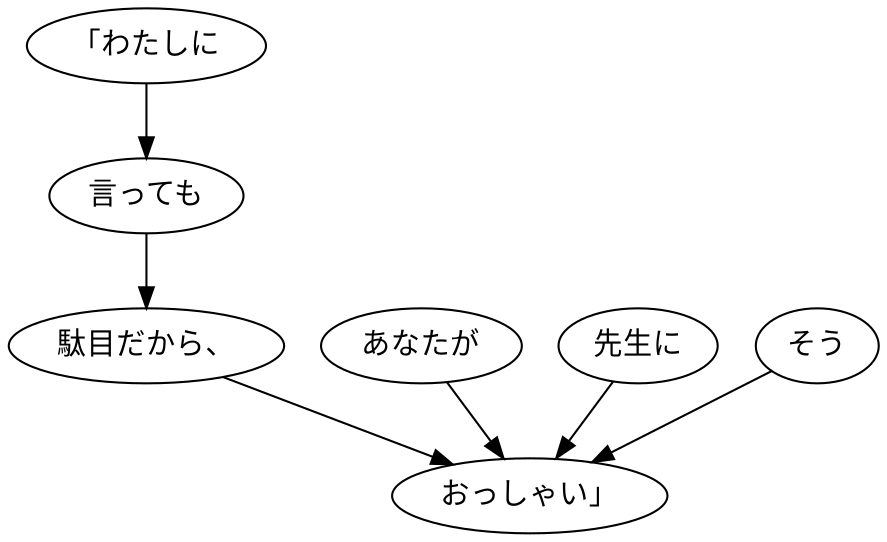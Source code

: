digraph graph2973 {
	node0 [label="「わたしに"];
	node1 [label="言っても"];
	node2 [label="駄目だから、"];
	node3 [label="あなたが"];
	node4 [label="先生に"];
	node5 [label="そう"];
	node6 [label="おっしゃい」"];
	node0 -> node1;
	node1 -> node2;
	node2 -> node6;
	node3 -> node6;
	node4 -> node6;
	node5 -> node6;
}
